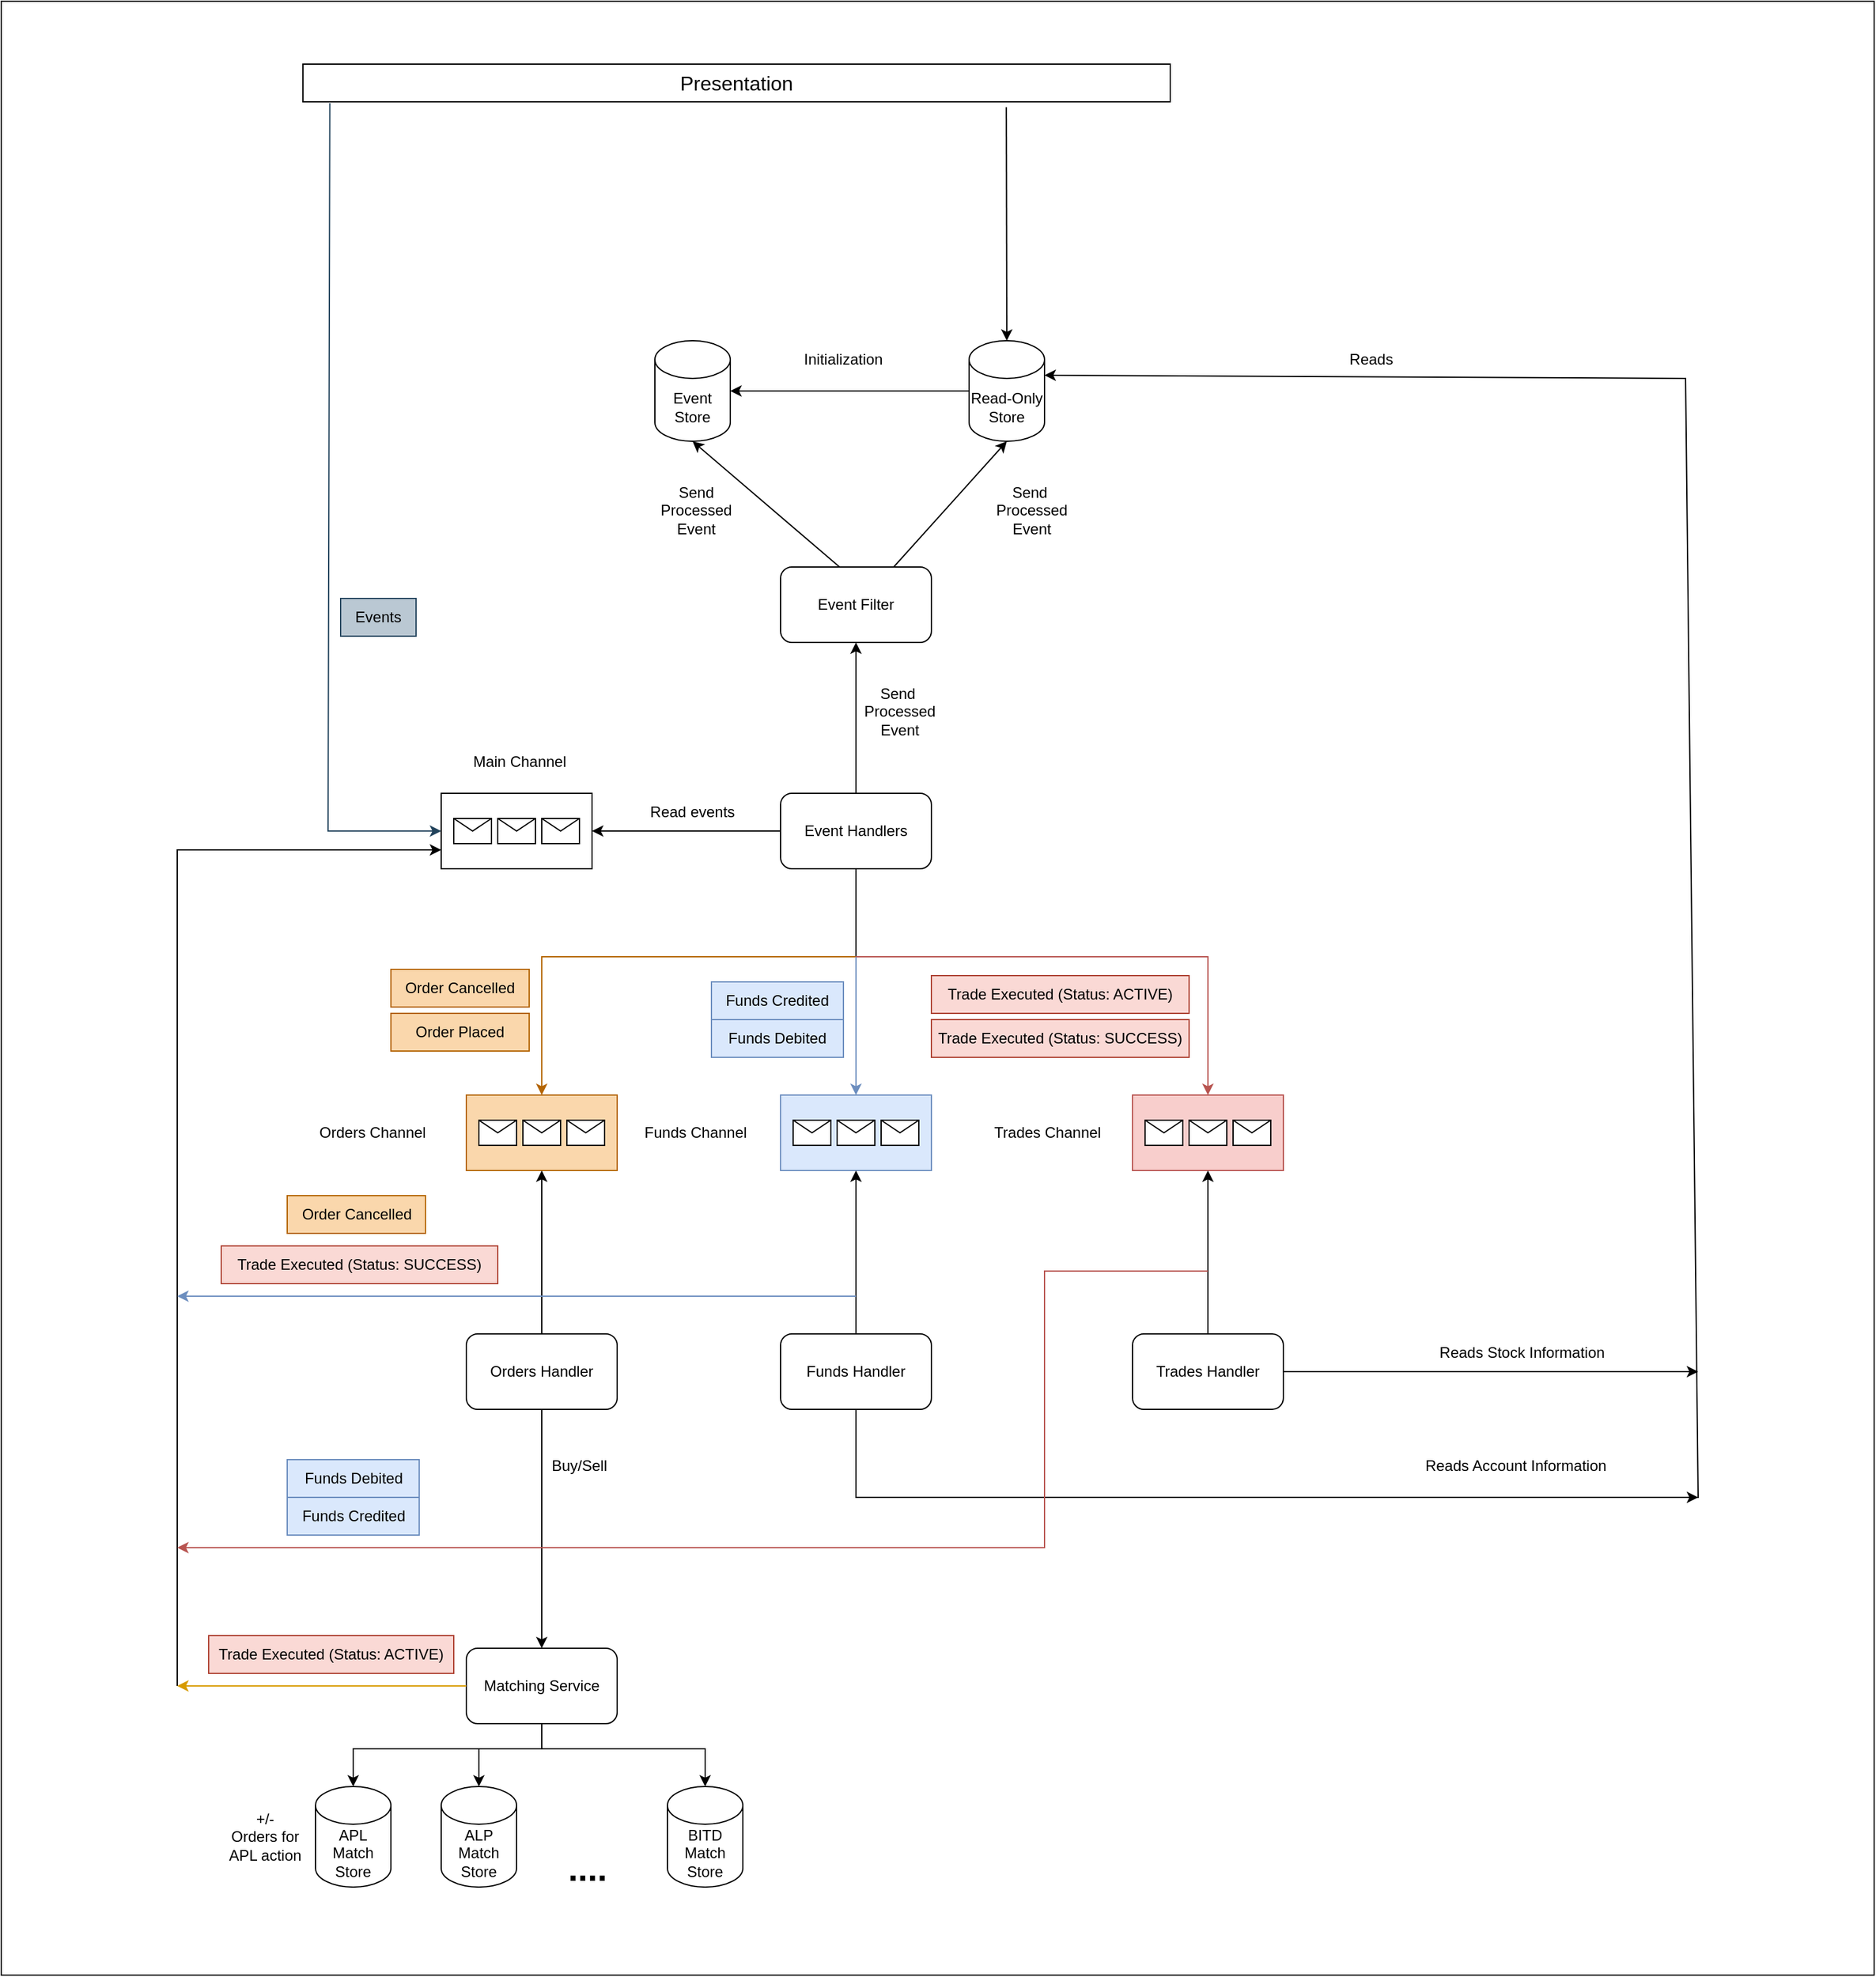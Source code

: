 <mxfile version="22.1.22" type="embed">
  <diagram id="j8pSVxzO-WaVZRyoJmWz" name="Page-1">
    <mxGraphModel dx="3237" dy="2350" grid="1" gridSize="10" guides="1" tooltips="1" connect="1" arrows="1" fold="1" page="1" pageScale="1" pageWidth="850" pageHeight="1100" math="0" shadow="0">
      <root>
        <mxCell id="0" />
        <mxCell id="1" parent="0" />
        <mxCell id="128" value="" style="rounded=0;whiteSpace=wrap;html=1;" vertex="1" parent="1">
          <mxGeometry x="-140" y="-270" width="1490" height="1570" as="geometry" />
        </mxCell>
        <mxCell id="15" value="" style="rounded=0;whiteSpace=wrap;html=1;" parent="1" vertex="1">
          <mxGeometry x="210" y="360" width="120" height="60" as="geometry" />
        </mxCell>
        <mxCell id="3" value="Event&lt;br&gt;Store" style="shape=cylinder3;whiteSpace=wrap;html=1;boundedLbl=1;backgroundOutline=1;size=15;" parent="1" vertex="1">
          <mxGeometry x="380" width="60" height="80" as="geometry" />
        </mxCell>
        <mxCell id="4" value="Read-Only&lt;br&gt;Store" style="shape=cylinder3;whiteSpace=wrap;html=1;boundedLbl=1;backgroundOutline=1;size=15;" parent="1" vertex="1">
          <mxGeometry x="630" width="60" height="80" as="geometry" />
        </mxCell>
        <mxCell id="5" value="" style="endArrow=classic;html=1;rounded=0;exitX=0;exitY=0.5;exitDx=0;exitDy=0;exitPerimeter=0;entryX=1;entryY=0.5;entryDx=0;entryDy=0;entryPerimeter=0;" parent="1" source="4" target="3" edge="1">
          <mxGeometry width="50" height="50" relative="1" as="geometry">
            <mxPoint x="380" y="270" as="sourcePoint" />
            <mxPoint x="440" y="220" as="targetPoint" />
          </mxGeometry>
        </mxCell>
        <mxCell id="6" value="Initialization" style="text;html=1;strokeColor=none;fillColor=none;align=center;verticalAlign=middle;whiteSpace=wrap;rounded=0;" parent="1" vertex="1">
          <mxGeometry x="500" width="60" height="30" as="geometry" />
        </mxCell>
        <mxCell id="7" value="Event Handlers" style="rounded=1;whiteSpace=wrap;html=1;" parent="1" vertex="1">
          <mxGeometry x="480" y="360" width="120" height="60" as="geometry" />
        </mxCell>
        <mxCell id="8" value="" style="endArrow=classic;html=1;rounded=0;entryX=0.5;entryY=1;entryDx=0;entryDy=0;entryPerimeter=0;exitX=0.395;exitY=0.006;exitDx=0;exitDy=0;exitPerimeter=0;" parent="1" source="124" target="3" edge="1">
          <mxGeometry width="50" height="50" relative="1" as="geometry">
            <mxPoint x="440" y="120" as="sourcePoint" />
            <mxPoint x="430" y="220" as="targetPoint" />
          </mxGeometry>
        </mxCell>
        <mxCell id="9" value="" style="endArrow=classic;html=1;rounded=0;exitX=0.5;exitY=0;exitDx=0;exitDy=0;" parent="1" source="7" edge="1">
          <mxGeometry width="50" height="50" relative="1" as="geometry">
            <mxPoint x="620" y="200" as="sourcePoint" />
            <mxPoint x="540" y="240" as="targetPoint" />
          </mxGeometry>
        </mxCell>
        <mxCell id="12" value="" style="shape=message;html=1;html=1;outlineConnect=0;labelPosition=center;verticalLabelPosition=bottom;align=center;verticalAlign=top;" parent="1" vertex="1">
          <mxGeometry x="220" y="380" width="30" height="20" as="geometry" />
        </mxCell>
        <mxCell id="13" value="" style="shape=message;html=1;html=1;outlineConnect=0;labelPosition=center;verticalLabelPosition=bottom;align=center;verticalAlign=top;" parent="1" vertex="1">
          <mxGeometry x="255" y="380" width="30" height="20" as="geometry" />
        </mxCell>
        <mxCell id="14" value="" style="shape=message;html=1;html=1;outlineConnect=0;labelPosition=center;verticalLabelPosition=bottom;align=center;verticalAlign=top;" parent="1" vertex="1">
          <mxGeometry x="290" y="380" width="30" height="20" as="geometry" />
        </mxCell>
        <mxCell id="16" value="&lt;font style=&quot;font-size: 16px;&quot;&gt;Presentation&lt;/font&gt;" style="rounded=0;whiteSpace=wrap;html=1;" parent="1" vertex="1">
          <mxGeometry x="100" y="-220" width="690" height="30" as="geometry" />
        </mxCell>
        <mxCell id="17" value="" style="endArrow=classic;html=1;rounded=0;exitX=0.031;exitY=1.033;exitDx=0;exitDy=0;exitPerimeter=0;entryX=0;entryY=0.5;entryDx=0;entryDy=0;fillColor=#bac8d3;strokeColor=#23445d;" parent="1" source="16" target="15" edge="1">
          <mxGeometry width="50" height="50" relative="1" as="geometry">
            <mxPoint x="150" y="60" as="sourcePoint" />
            <mxPoint x="490" y="160" as="targetPoint" />
            <Array as="points">
              <mxPoint x="120" y="390" />
            </Array>
          </mxGeometry>
        </mxCell>
        <mxCell id="18" value="Events" style="text;html=1;strokeColor=#23445d;fillColor=#bac8d3;align=center;verticalAlign=middle;whiteSpace=wrap;rounded=0;" parent="1" vertex="1">
          <mxGeometry x="130" y="205" width="60" height="30" as="geometry" />
        </mxCell>
        <mxCell id="19" value="" style="endArrow=classic;html=1;rounded=0;exitX=0;exitY=0.5;exitDx=0;exitDy=0;entryX=1;entryY=0.5;entryDx=0;entryDy=0;" parent="1" source="7" target="15" edge="1">
          <mxGeometry width="50" height="50" relative="1" as="geometry">
            <mxPoint x="440" y="210" as="sourcePoint" />
            <mxPoint x="490" y="160" as="targetPoint" />
          </mxGeometry>
        </mxCell>
        <mxCell id="20" value="Read events" style="text;html=1;strokeColor=none;fillColor=none;align=center;verticalAlign=middle;whiteSpace=wrap;rounded=0;" parent="1" vertex="1">
          <mxGeometry x="350" y="360" width="120" height="30" as="geometry" />
        </mxCell>
        <mxCell id="21" value="Send&lt;br&gt;Processed&lt;br&gt;Event" style="text;html=1;strokeColor=none;fillColor=none;align=center;verticalAlign=middle;whiteSpace=wrap;rounded=0;" parent="1" vertex="1">
          <mxGeometry x="367.5" y="120" width="90" height="30" as="geometry" />
        </mxCell>
        <mxCell id="22" value="Send&amp;nbsp;&lt;br&gt;Processed&lt;br&gt;Event" style="text;html=1;strokeColor=none;fillColor=none;align=center;verticalAlign=middle;whiteSpace=wrap;rounded=0;" parent="1" vertex="1">
          <mxGeometry x="650" y="120" width="60" height="30" as="geometry" />
        </mxCell>
        <mxCell id="27" value="" style="endArrow=none;html=1;rounded=0;exitX=0.5;exitY=1;exitDx=0;exitDy=0;" parent="1" source="7" edge="1">
          <mxGeometry width="50" height="50" relative="1" as="geometry">
            <mxPoint x="440" y="430" as="sourcePoint" />
            <mxPoint x="540" y="490" as="targetPoint" />
          </mxGeometry>
        </mxCell>
        <mxCell id="30" value="Orders Handler" style="rounded=1;whiteSpace=wrap;html=1;" parent="1" vertex="1">
          <mxGeometry x="230" y="790" width="120" height="60" as="geometry" />
        </mxCell>
        <mxCell id="31" value="Funds Handler" style="rounded=1;whiteSpace=wrap;html=1;" parent="1" vertex="1">
          <mxGeometry x="480" y="790" width="120" height="60" as="geometry" />
        </mxCell>
        <mxCell id="32" value="Trades Handler" style="rounded=1;whiteSpace=wrap;html=1;" parent="1" vertex="1">
          <mxGeometry x="760" y="790" width="120" height="60" as="geometry" />
        </mxCell>
        <mxCell id="38" value="" style="endArrow=classic;html=1;rounded=0;exitX=0.5;exitY=1;exitDx=0;exitDy=0;entryX=0.5;entryY=0;entryDx=0;entryDy=0;" parent="1" source="30" target="39" edge="1">
          <mxGeometry width="50" height="50" relative="1" as="geometry">
            <mxPoint x="390" y="880" as="sourcePoint" />
            <mxPoint x="290" y="950" as="targetPoint" />
          </mxGeometry>
        </mxCell>
        <mxCell id="39" value="Matching Service" style="rounded=1;whiteSpace=wrap;html=1;" parent="1" vertex="1">
          <mxGeometry x="230" y="1040" width="120" height="60" as="geometry" />
        </mxCell>
        <mxCell id="40" value="Buy/Sell" style="text;html=1;strokeColor=none;fillColor=none;align=center;verticalAlign=middle;whiteSpace=wrap;rounded=0;" parent="1" vertex="1">
          <mxGeometry x="290" y="880" width="60" height="30" as="geometry" />
        </mxCell>
        <mxCell id="41" value="APL Match Store" style="shape=cylinder3;whiteSpace=wrap;html=1;boundedLbl=1;backgroundOutline=1;size=15;" parent="1" vertex="1">
          <mxGeometry x="110" y="1150" width="60" height="80" as="geometry" />
        </mxCell>
        <mxCell id="42" value="ALP&lt;br&gt;Match Store" style="shape=cylinder3;whiteSpace=wrap;html=1;boundedLbl=1;backgroundOutline=1;size=15;" parent="1" vertex="1">
          <mxGeometry x="210" y="1150" width="60" height="80" as="geometry" />
        </mxCell>
        <mxCell id="43" value="...." style="text;html=1;strokeColor=none;fillColor=none;align=center;verticalAlign=middle;whiteSpace=wrap;rounded=0;strokeWidth=2;fontSize=28;fontStyle=1" parent="1" vertex="1">
          <mxGeometry x="290" y="1200" width="72.5" height="30" as="geometry" />
        </mxCell>
        <mxCell id="44" value="BITD Match Store" style="shape=cylinder3;whiteSpace=wrap;html=1;boundedLbl=1;backgroundOutline=1;size=15;" parent="1" vertex="1">
          <mxGeometry x="390" y="1150" width="60" height="80" as="geometry" />
        </mxCell>
        <mxCell id="45" value="" style="endArrow=classic;html=1;rounded=0;exitX=0.5;exitY=1;exitDx=0;exitDy=0;entryX=0.5;entryY=0;entryDx=0;entryDy=0;entryPerimeter=0;" parent="1" source="39" target="41" edge="1">
          <mxGeometry width="50" height="50" relative="1" as="geometry">
            <mxPoint x="390" y="1070" as="sourcePoint" />
            <mxPoint x="440" y="1020" as="targetPoint" />
            <Array as="points">
              <mxPoint x="290" y="1120" />
              <mxPoint x="140" y="1120" />
            </Array>
          </mxGeometry>
        </mxCell>
        <mxCell id="46" value="" style="endArrow=classic;html=1;rounded=0;exitX=0.5;exitY=1;exitDx=0;exitDy=0;entryX=0.5;entryY=0;entryDx=0;entryDy=0;entryPerimeter=0;" parent="1" source="39" target="42" edge="1">
          <mxGeometry width="50" height="50" relative="1" as="geometry">
            <mxPoint x="390" y="1070" as="sourcePoint" />
            <mxPoint x="440" y="1020" as="targetPoint" />
            <Array as="points">
              <mxPoint x="290" y="1120" />
              <mxPoint x="240" y="1120" />
            </Array>
          </mxGeometry>
        </mxCell>
        <mxCell id="47" value="" style="endArrow=classic;html=1;rounded=0;exitX=0.5;exitY=1;exitDx=0;exitDy=0;entryX=0.5;entryY=0;entryDx=0;entryDy=0;entryPerimeter=0;" parent="1" source="39" target="44" edge="1">
          <mxGeometry width="50" height="50" relative="1" as="geometry">
            <mxPoint x="390" y="1070" as="sourcePoint" />
            <mxPoint x="440" y="1020" as="targetPoint" />
            <Array as="points">
              <mxPoint x="290" y="1120" />
              <mxPoint x="420" y="1120" />
            </Array>
          </mxGeometry>
        </mxCell>
        <mxCell id="48" value="+/-&lt;br&gt;Orders for&lt;br&gt;APL action" style="text;html=1;strokeColor=none;fillColor=none;align=center;verticalAlign=middle;whiteSpace=wrap;rounded=0;" parent="1" vertex="1">
          <mxGeometry x="40" y="1175" width="60" height="30" as="geometry" />
        </mxCell>
        <mxCell id="52" value="Funds Credited" style="text;html=1;strokeColor=#6c8ebf;fillColor=#dae8fc;align=center;verticalAlign=middle;whiteSpace=wrap;rounded=0;" parent="1" vertex="1">
          <mxGeometry x="425" y="510" width="105" height="30" as="geometry" />
        </mxCell>
        <mxCell id="53" value="Funds Debited" style="text;html=1;strokeColor=#6c8ebf;fillColor=#dae8fc;align=center;verticalAlign=middle;whiteSpace=wrap;rounded=0;" parent="1" vertex="1">
          <mxGeometry x="425" y="540" width="105" height="30" as="geometry" />
        </mxCell>
        <mxCell id="56" value="Trade Executed (Status: ACTIVE)" style="text;html=1;strokeColor=#ae4132;fillColor=#fad9d5;align=center;verticalAlign=middle;whiteSpace=wrap;rounded=0;" parent="1" vertex="1">
          <mxGeometry x="600" y="505" width="205" height="30" as="geometry" />
        </mxCell>
        <mxCell id="58" value="" style="endArrow=classic;html=1;rounded=0;exitX=0.811;exitY=1.142;exitDx=0;exitDy=0;exitPerimeter=0;entryX=0.5;entryY=0;entryDx=0;entryDy=0;entryPerimeter=0;" parent="1" source="16" target="4" edge="1">
          <mxGeometry width="50" height="50" relative="1" as="geometry">
            <mxPoint x="490" y="350" as="sourcePoint" />
            <mxPoint x="540" y="300" as="targetPoint" />
          </mxGeometry>
        </mxCell>
        <mxCell id="77" value="" style="rounded=0;whiteSpace=wrap;html=1;fillColor=#fad7ac;strokeColor=#b46504;" parent="1" vertex="1">
          <mxGeometry x="230" y="600" width="120" height="60" as="geometry" />
        </mxCell>
        <mxCell id="78" value="" style="shape=message;html=1;html=1;outlineConnect=0;labelPosition=center;verticalLabelPosition=bottom;align=center;verticalAlign=top;" parent="1" vertex="1">
          <mxGeometry x="240" y="620" width="30" height="20" as="geometry" />
        </mxCell>
        <mxCell id="79" value="" style="shape=message;html=1;html=1;outlineConnect=0;labelPosition=center;verticalLabelPosition=bottom;align=center;verticalAlign=top;" parent="1" vertex="1">
          <mxGeometry x="275" y="620" width="30" height="20" as="geometry" />
        </mxCell>
        <mxCell id="80" value="" style="shape=message;html=1;html=1;outlineConnect=0;labelPosition=center;verticalLabelPosition=bottom;align=center;verticalAlign=top;" parent="1" vertex="1">
          <mxGeometry x="310" y="620" width="30" height="20" as="geometry" />
        </mxCell>
        <mxCell id="81" value="" style="rounded=0;whiteSpace=wrap;html=1;fillColor=#dae8fc;strokeColor=#6c8ebf;" parent="1" vertex="1">
          <mxGeometry x="480" y="600" width="120" height="60" as="geometry" />
        </mxCell>
        <mxCell id="82" value="" style="shape=message;html=1;html=1;outlineConnect=0;labelPosition=center;verticalLabelPosition=bottom;align=center;verticalAlign=top;" parent="1" vertex="1">
          <mxGeometry x="490" y="620" width="30" height="20" as="geometry" />
        </mxCell>
        <mxCell id="83" value="" style="shape=message;html=1;html=1;outlineConnect=0;labelPosition=center;verticalLabelPosition=bottom;align=center;verticalAlign=top;" parent="1" vertex="1">
          <mxGeometry x="525" y="620" width="30" height="20" as="geometry" />
        </mxCell>
        <mxCell id="84" value="" style="shape=message;html=1;html=1;outlineConnect=0;labelPosition=center;verticalLabelPosition=bottom;align=center;verticalAlign=top;" parent="1" vertex="1">
          <mxGeometry x="560" y="620" width="30" height="20" as="geometry" />
        </mxCell>
        <mxCell id="85" value="" style="rounded=0;whiteSpace=wrap;html=1;fillColor=#f8cecc;strokeColor=#b85450;" parent="1" vertex="1">
          <mxGeometry x="760" y="600" width="120" height="60" as="geometry" />
        </mxCell>
        <mxCell id="86" value="" style="shape=message;html=1;html=1;outlineConnect=0;labelPosition=center;verticalLabelPosition=bottom;align=center;verticalAlign=top;" parent="1" vertex="1">
          <mxGeometry x="770" y="620" width="30" height="20" as="geometry" />
        </mxCell>
        <mxCell id="87" value="" style="shape=message;html=1;html=1;outlineConnect=0;labelPosition=center;verticalLabelPosition=bottom;align=center;verticalAlign=top;" parent="1" vertex="1">
          <mxGeometry x="805" y="620" width="30" height="20" as="geometry" />
        </mxCell>
        <mxCell id="88" value="" style="shape=message;html=1;html=1;outlineConnect=0;labelPosition=center;verticalLabelPosition=bottom;align=center;verticalAlign=top;" parent="1" vertex="1">
          <mxGeometry x="840" y="620" width="30" height="20" as="geometry" />
        </mxCell>
        <mxCell id="89" value="" style="endArrow=classic;html=1;rounded=0;entryX=0.5;entryY=0;entryDx=0;entryDy=0;fillColor=#fad7ac;strokeColor=#b46504;" parent="1" target="77" edge="1">
          <mxGeometry width="50" height="50" relative="1" as="geometry">
            <mxPoint x="540" y="490" as="sourcePoint" />
            <mxPoint x="430" y="570" as="targetPoint" />
            <Array as="points">
              <mxPoint x="290" y="490" />
            </Array>
          </mxGeometry>
        </mxCell>
        <mxCell id="90" value="Order Cancelled" style="text;html=1;strokeColor=#b46504;fillColor=#fad7ac;align=center;verticalAlign=middle;whiteSpace=wrap;rounded=0;" parent="1" vertex="1">
          <mxGeometry x="170" y="500" width="110" height="30" as="geometry" />
        </mxCell>
        <mxCell id="91" value="Order Placed" style="text;html=1;strokeColor=#b46504;fillColor=#fad7ac;align=center;verticalAlign=middle;whiteSpace=wrap;rounded=0;" parent="1" vertex="1">
          <mxGeometry x="170" y="535" width="110" height="30" as="geometry" />
        </mxCell>
        <mxCell id="93" value="" style="endArrow=classic;html=1;rounded=0;entryX=0.5;entryY=1;entryDx=0;entryDy=0;exitX=0.5;exitY=0;exitDx=0;exitDy=0;" parent="1" source="30" target="77" edge="1">
          <mxGeometry width="50" height="50" relative="1" as="geometry">
            <mxPoint x="380" y="840" as="sourcePoint" />
            <mxPoint x="430" y="790" as="targetPoint" />
          </mxGeometry>
        </mxCell>
        <mxCell id="94" value="" style="endArrow=classic;html=1;rounded=0;entryX=0.5;entryY=0;entryDx=0;entryDy=0;fillColor=#dae8fc;strokeColor=#6c8ebf;" parent="1" target="81" edge="1">
          <mxGeometry width="50" height="50" relative="1" as="geometry">
            <mxPoint x="540" y="490" as="sourcePoint" />
            <mxPoint x="430" y="550" as="targetPoint" />
          </mxGeometry>
        </mxCell>
        <mxCell id="95" value="" style="endArrow=classic;html=1;rounded=0;entryX=0.5;entryY=0;entryDx=0;entryDy=0;fillColor=#f8cecc;strokeColor=#b85450;" parent="1" target="85" edge="1">
          <mxGeometry width="50" height="50" relative="1" as="geometry">
            <mxPoint x="540" y="490" as="sourcePoint" />
            <mxPoint x="430" y="550" as="targetPoint" />
            <Array as="points">
              <mxPoint x="820" y="490" />
            </Array>
          </mxGeometry>
        </mxCell>
        <mxCell id="96" value="" style="endArrow=classic;html=1;rounded=0;exitX=0.5;exitY=0;exitDx=0;exitDy=0;entryX=0.5;entryY=1;entryDx=0;entryDy=0;" parent="1" source="31" target="81" edge="1">
          <mxGeometry width="50" height="50" relative="1" as="geometry">
            <mxPoint x="380" y="690" as="sourcePoint" />
            <mxPoint x="430" y="640" as="targetPoint" />
          </mxGeometry>
        </mxCell>
        <mxCell id="97" value="" style="endArrow=classic;html=1;rounded=0;exitX=0.5;exitY=0;exitDx=0;exitDy=0;entryX=0.5;entryY=1;entryDx=0;entryDy=0;" parent="1" source="32" target="85" edge="1">
          <mxGeometry width="50" height="50" relative="1" as="geometry">
            <mxPoint x="380" y="690" as="sourcePoint" />
            <mxPoint x="430" y="640" as="targetPoint" />
          </mxGeometry>
        </mxCell>
        <mxCell id="98" value="" style="endArrow=classic;html=1;rounded=0;exitX=0.5;exitY=1;exitDx=0;exitDy=0;entryX=1;entryY=0;entryDx=0;entryDy=27.5;entryPerimeter=0;" parent="1" source="31" target="4" edge="1">
          <mxGeometry width="50" height="50" relative="1" as="geometry">
            <mxPoint x="380" y="630" as="sourcePoint" />
            <mxPoint x="430" y="580" as="targetPoint" />
            <Array as="points">
              <mxPoint x="540" y="920" />
              <mxPoint x="1210" y="920" />
              <mxPoint x="1200" y="30" />
            </Array>
          </mxGeometry>
        </mxCell>
        <mxCell id="99" value="Reads" style="text;html=1;strokeColor=none;fillColor=none;align=center;verticalAlign=middle;whiteSpace=wrap;rounded=0;" parent="1" vertex="1">
          <mxGeometry x="880" width="140" height="30" as="geometry" />
        </mxCell>
        <mxCell id="100" value="" style="endArrow=classic;html=1;rounded=0;exitX=1;exitY=0.5;exitDx=0;exitDy=0;" parent="1" source="32" edge="1">
          <mxGeometry width="50" height="50" relative="1" as="geometry">
            <mxPoint x="380" y="510" as="sourcePoint" />
            <mxPoint x="1210" y="820" as="targetPoint" />
          </mxGeometry>
        </mxCell>
        <mxCell id="101" value="Reads Stock Information" style="text;html=1;strokeColor=none;fillColor=none;align=center;verticalAlign=middle;whiteSpace=wrap;rounded=0;" parent="1" vertex="1">
          <mxGeometry x="990" y="790" width="160" height="30" as="geometry" />
        </mxCell>
        <mxCell id="102" value="Reads Account Information" style="text;html=1;strokeColor=none;fillColor=none;align=center;verticalAlign=middle;whiteSpace=wrap;rounded=0;" parent="1" vertex="1">
          <mxGeometry x="990" y="880" width="150" height="30" as="geometry" />
        </mxCell>
        <mxCell id="103" value="" style="endArrow=classic;html=1;rounded=0;" parent="1" edge="1">
          <mxGeometry width="50" height="50" relative="1" as="geometry">
            <mxPoint x="540" y="920" as="sourcePoint" />
            <mxPoint x="1210" y="920" as="targetPoint" />
          </mxGeometry>
        </mxCell>
        <mxCell id="109" value="Trade Executed (Status: SUCCESS)" style="text;html=1;strokeColor=#ae4132;fillColor=#fad9d5;align=center;verticalAlign=middle;whiteSpace=wrap;rounded=0;" parent="1" vertex="1">
          <mxGeometry x="600" y="540" width="205" height="30" as="geometry" />
        </mxCell>
        <mxCell id="110" value="" style="endArrow=classic;html=1;rounded=0;entryX=0;entryY=0.75;entryDx=0;entryDy=0;" parent="1" target="15" edge="1">
          <mxGeometry width="50" height="50" relative="1" as="geometry">
            <mxPoint y="1070" as="sourcePoint" />
            <mxPoint x="440" y="560" as="targetPoint" />
            <Array as="points">
              <mxPoint y="405" />
            </Array>
          </mxGeometry>
        </mxCell>
        <mxCell id="111" value="" style="endArrow=classic;html=1;rounded=0;fillColor=#dae8fc;strokeColor=#6c8ebf;" parent="1" edge="1">
          <mxGeometry width="50" height="50" relative="1" as="geometry">
            <mxPoint x="540" y="760" as="sourcePoint" />
            <mxPoint y="760" as="targetPoint" />
          </mxGeometry>
        </mxCell>
        <mxCell id="113" value="Trade Executed (Status: SUCCESS)" style="text;html=1;strokeColor=#ae4132;fillColor=#fad9d5;align=center;verticalAlign=middle;whiteSpace=wrap;rounded=0;" parent="1" vertex="1">
          <mxGeometry x="35" y="720" width="220" height="30" as="geometry" />
        </mxCell>
        <mxCell id="114" value="Order Cancelled" style="text;html=1;strokeColor=#b46504;fillColor=#fad7ac;align=center;verticalAlign=middle;whiteSpace=wrap;rounded=0;" parent="1" vertex="1">
          <mxGeometry x="87.5" y="680" width="110" height="30" as="geometry" />
        </mxCell>
        <mxCell id="115" value="" style="endArrow=classic;html=1;rounded=0;fillColor=#f8cecc;strokeColor=#b85450;" parent="1" edge="1">
          <mxGeometry width="50" height="50" relative="1" as="geometry">
            <mxPoint x="820" y="740" as="sourcePoint" />
            <mxPoint y="960" as="targetPoint" />
            <Array as="points">
              <mxPoint x="690" y="740" />
              <mxPoint x="690" y="960" />
            </Array>
          </mxGeometry>
        </mxCell>
        <mxCell id="116" value="Funds Credited" style="text;html=1;strokeColor=#6c8ebf;fillColor=#dae8fc;align=center;verticalAlign=middle;whiteSpace=wrap;rounded=0;" parent="1" vertex="1">
          <mxGeometry x="87.5" y="920" width="105" height="30" as="geometry" />
        </mxCell>
        <mxCell id="117" value="Funds Debited" style="text;html=1;strokeColor=#6c8ebf;fillColor=#dae8fc;align=center;verticalAlign=middle;whiteSpace=wrap;rounded=0;" parent="1" vertex="1">
          <mxGeometry x="87.5" y="890" width="105" height="30" as="geometry" />
        </mxCell>
        <mxCell id="118" value="" style="endArrow=classic;html=1;rounded=0;exitX=0;exitY=0.5;exitDx=0;exitDy=0;fillColor=#ffe6cc;strokeColor=#d79b00;" parent="1" source="39" edge="1">
          <mxGeometry width="50" height="50" relative="1" as="geometry">
            <mxPoint x="390" y="1000" as="sourcePoint" />
            <mxPoint y="1070" as="targetPoint" />
          </mxGeometry>
        </mxCell>
        <mxCell id="119" value="Trade Executed (Status: ACTIVE)" style="text;html=1;strokeColor=#ae4132;fillColor=#fad9d5;align=center;verticalAlign=middle;whiteSpace=wrap;rounded=0;" parent="1" vertex="1">
          <mxGeometry x="25" y="1030" width="195" height="30" as="geometry" />
        </mxCell>
        <mxCell id="120" value="Main Channel" style="text;html=1;strokeColor=none;fillColor=none;align=center;verticalAlign=middle;whiteSpace=wrap;rounded=0;" parent="1" vertex="1">
          <mxGeometry x="205" y="320" width="135" height="30" as="geometry" />
        </mxCell>
        <mxCell id="121" value="Orders Channel" style="text;html=1;strokeColor=none;fillColor=none;align=center;verticalAlign=middle;whiteSpace=wrap;rounded=0;" parent="1" vertex="1">
          <mxGeometry x="87.5" y="615" width="135" height="30" as="geometry" />
        </mxCell>
        <mxCell id="122" value="Funds Channel" style="text;html=1;strokeColor=none;fillColor=none;align=center;verticalAlign=middle;whiteSpace=wrap;rounded=0;" parent="1" vertex="1">
          <mxGeometry x="345" y="615" width="135" height="30" as="geometry" />
        </mxCell>
        <mxCell id="123" value="Trades Channel" style="text;html=1;strokeColor=none;fillColor=none;align=center;verticalAlign=middle;whiteSpace=wrap;rounded=0;" parent="1" vertex="1">
          <mxGeometry x="625" y="615" width="135" height="30" as="geometry" />
        </mxCell>
        <mxCell id="124" value="Event Filter" style="rounded=1;whiteSpace=wrap;html=1;" parent="1" vertex="1">
          <mxGeometry x="480" y="180" width="120" height="60" as="geometry" />
        </mxCell>
        <mxCell id="125" value="" style="endArrow=classic;html=1;rounded=0;exitX=0.75;exitY=0;exitDx=0;exitDy=0;entryX=0.5;entryY=1;entryDx=0;entryDy=0;entryPerimeter=0;" parent="1" source="124" target="4" edge="1">
          <mxGeometry width="50" height="50" relative="1" as="geometry">
            <mxPoint x="590" y="150" as="sourcePoint" />
            <mxPoint x="640" y="100" as="targetPoint" />
          </mxGeometry>
        </mxCell>
        <mxCell id="126" value="Send&amp;nbsp;&lt;br&gt;Processed&lt;br&gt;Event" style="text;html=1;strokeColor=none;fillColor=none;align=center;verticalAlign=middle;whiteSpace=wrap;rounded=0;" parent="1" vertex="1">
          <mxGeometry x="545" y="280" width="60" height="30" as="geometry" />
        </mxCell>
      </root>
    </mxGraphModel>
  </diagram>
</mxfile>
